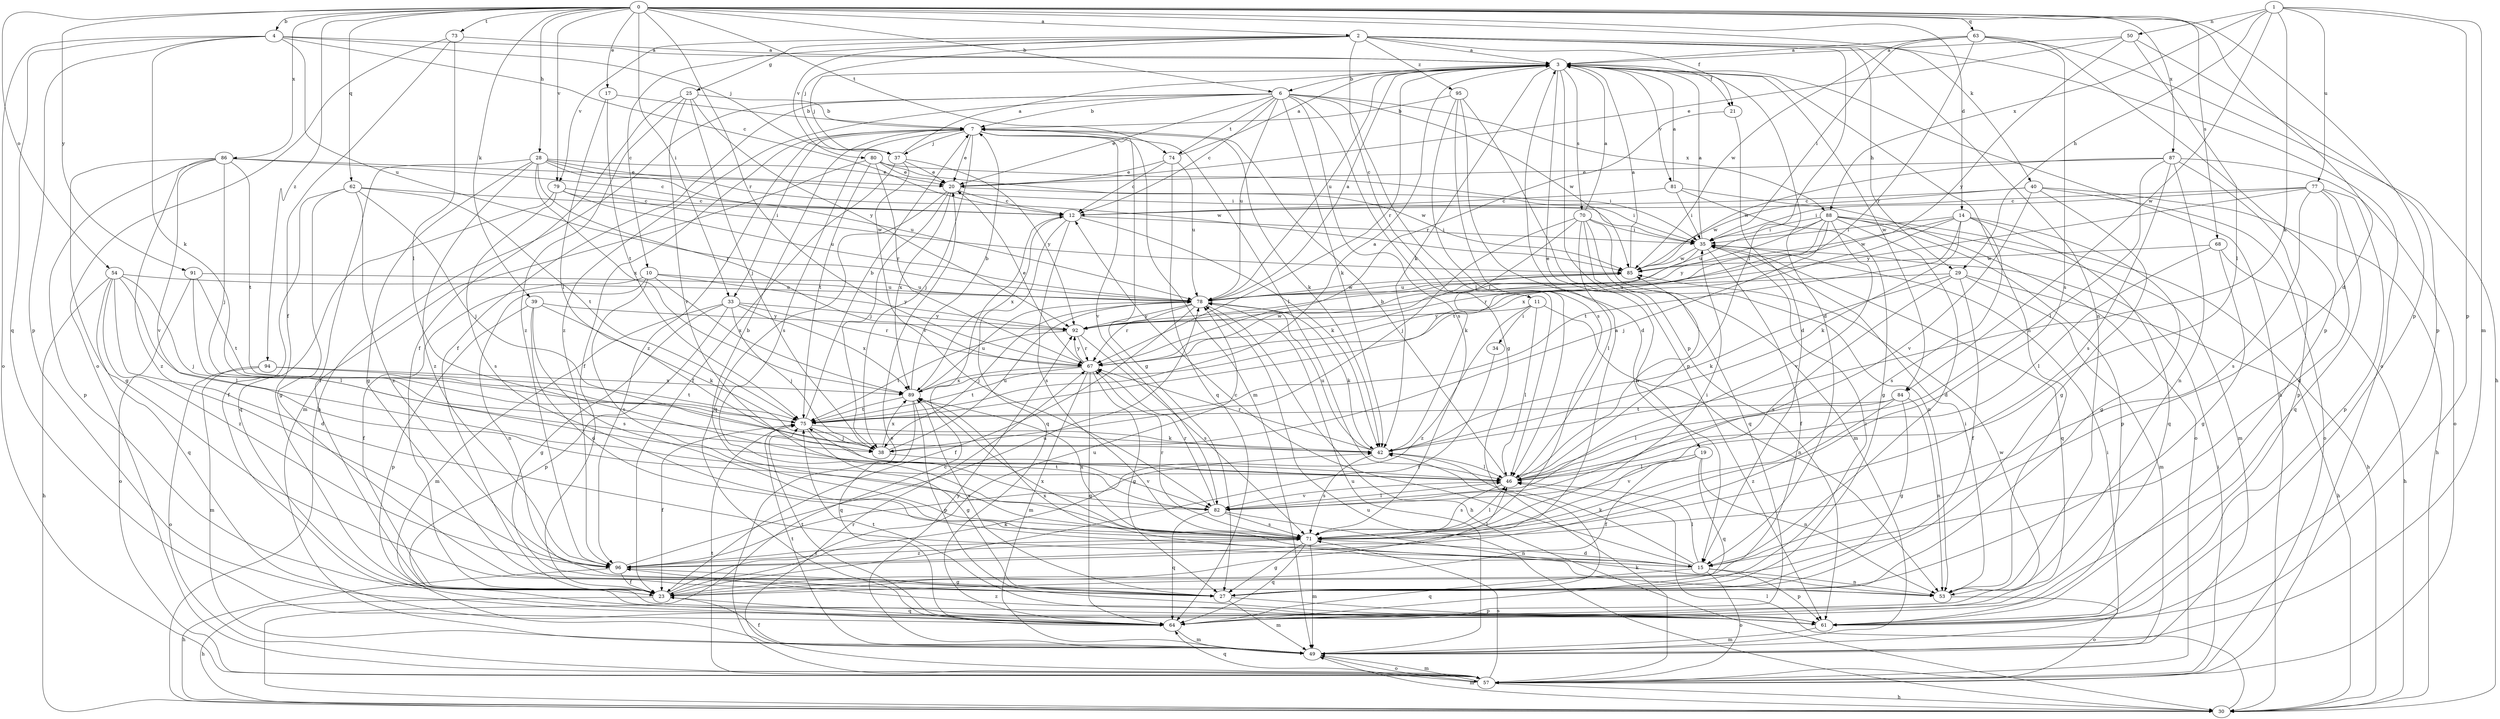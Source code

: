 strict digraph  {
0;
1;
2;
3;
4;
6;
7;
10;
11;
12;
14;
15;
17;
19;
20;
21;
23;
25;
27;
28;
29;
30;
33;
34;
35;
37;
38;
39;
40;
42;
46;
49;
50;
53;
54;
57;
61;
62;
63;
64;
67;
68;
70;
71;
73;
74;
75;
77;
78;
79;
80;
81;
82;
84;
85;
86;
87;
88;
89;
91;
92;
94;
95;
96;
0 -> 2  [label=a];
0 -> 4  [label=b];
0 -> 6  [label=b];
0 -> 14  [label=d];
0 -> 15  [label=d];
0 -> 17  [label=e];
0 -> 28  [label=h];
0 -> 33  [label=i];
0 -> 39  [label=k];
0 -> 40  [label=k];
0 -> 54  [label=o];
0 -> 61  [label=p];
0 -> 62  [label=q];
0 -> 63  [label=q];
0 -> 67  [label=r];
0 -> 68  [label=s];
0 -> 73  [label=t];
0 -> 74  [label=t];
0 -> 79  [label=v];
0 -> 86  [label=x];
0 -> 87  [label=x];
0 -> 91  [label=y];
0 -> 94  [label=z];
1 -> 29  [label=h];
1 -> 42  [label=k];
1 -> 49  [label=m];
1 -> 50  [label=n];
1 -> 61  [label=p];
1 -> 77  [label=u];
1 -> 84  [label=w];
1 -> 88  [label=x];
2 -> 3  [label=a];
2 -> 10  [label=c];
2 -> 11  [label=c];
2 -> 21  [label=f];
2 -> 25  [label=g];
2 -> 29  [label=h];
2 -> 37  [label=j];
2 -> 46  [label=l];
2 -> 53  [label=n];
2 -> 57  [label=o];
2 -> 79  [label=v];
2 -> 80  [label=v];
2 -> 95  [label=z];
3 -> 6  [label=b];
3 -> 15  [label=d];
3 -> 19  [label=e];
3 -> 21  [label=f];
3 -> 30  [label=h];
3 -> 37  [label=j];
3 -> 42  [label=k];
3 -> 53  [label=n];
3 -> 61  [label=p];
3 -> 67  [label=r];
3 -> 70  [label=s];
3 -> 78  [label=u];
3 -> 81  [label=v];
3 -> 84  [label=w];
4 -> 3  [label=a];
4 -> 12  [label=c];
4 -> 37  [label=j];
4 -> 42  [label=k];
4 -> 57  [label=o];
4 -> 61  [label=p];
4 -> 64  [label=q];
4 -> 78  [label=u];
6 -> 7  [label=b];
6 -> 12  [label=c];
6 -> 20  [label=e];
6 -> 23  [label=f];
6 -> 27  [label=g];
6 -> 30  [label=h];
6 -> 42  [label=k];
6 -> 46  [label=l];
6 -> 71  [label=s];
6 -> 74  [label=t];
6 -> 78  [label=u];
6 -> 85  [label=w];
6 -> 88  [label=x];
6 -> 96  [label=z];
7 -> 20  [label=e];
7 -> 23  [label=f];
7 -> 27  [label=g];
7 -> 33  [label=i];
7 -> 37  [label=j];
7 -> 38  [label=j];
7 -> 42  [label=k];
7 -> 46  [label=l];
7 -> 49  [label=m];
7 -> 71  [label=s];
7 -> 82  [label=v];
7 -> 96  [label=z];
10 -> 23  [label=f];
10 -> 53  [label=n];
10 -> 71  [label=s];
10 -> 78  [label=u];
10 -> 89  [label=x];
10 -> 92  [label=y];
11 -> 34  [label=i];
11 -> 46  [label=l];
11 -> 53  [label=n];
11 -> 92  [label=y];
11 -> 96  [label=z];
12 -> 35  [label=i];
12 -> 42  [label=k];
12 -> 64  [label=q];
12 -> 71  [label=s];
12 -> 89  [label=x];
14 -> 27  [label=g];
14 -> 35  [label=i];
14 -> 42  [label=k];
14 -> 64  [label=q];
14 -> 71  [label=s];
14 -> 75  [label=t];
14 -> 85  [label=w];
14 -> 89  [label=x];
15 -> 12  [label=c];
15 -> 42  [label=k];
15 -> 46  [label=l];
15 -> 53  [label=n];
15 -> 57  [label=o];
15 -> 61  [label=p];
15 -> 64  [label=q];
15 -> 89  [label=x];
17 -> 7  [label=b];
17 -> 46  [label=l];
17 -> 75  [label=t];
19 -> 23  [label=f];
19 -> 46  [label=l];
19 -> 53  [label=n];
19 -> 64  [label=q];
19 -> 82  [label=v];
20 -> 12  [label=c];
20 -> 35  [label=i];
20 -> 38  [label=j];
20 -> 64  [label=q];
20 -> 89  [label=x];
21 -> 15  [label=d];
21 -> 67  [label=r];
23 -> 3  [label=a];
23 -> 30  [label=h];
23 -> 42  [label=k];
23 -> 64  [label=q];
23 -> 78  [label=u];
25 -> 7  [label=b];
25 -> 23  [label=f];
25 -> 38  [label=j];
25 -> 82  [label=v];
25 -> 92  [label=y];
25 -> 96  [label=z];
27 -> 35  [label=i];
27 -> 49  [label=m];
27 -> 61  [label=p];
27 -> 89  [label=x];
28 -> 20  [label=e];
28 -> 23  [label=f];
28 -> 27  [label=g];
28 -> 35  [label=i];
28 -> 67  [label=r];
28 -> 78  [label=u];
28 -> 85  [label=w];
28 -> 89  [label=x];
28 -> 96  [label=z];
29 -> 23  [label=f];
29 -> 30  [label=h];
29 -> 42  [label=k];
29 -> 49  [label=m];
29 -> 71  [label=s];
29 -> 78  [label=u];
30 -> 12  [label=c];
30 -> 46  [label=l];
30 -> 49  [label=m];
30 -> 78  [label=u];
33 -> 27  [label=g];
33 -> 38  [label=j];
33 -> 49  [label=m];
33 -> 61  [label=p];
33 -> 67  [label=r];
33 -> 89  [label=x];
33 -> 92  [label=y];
34 -> 23  [label=f];
35 -> 3  [label=a];
35 -> 23  [label=f];
35 -> 64  [label=q];
35 -> 67  [label=r];
35 -> 85  [label=w];
37 -> 3  [label=a];
37 -> 20  [label=e];
37 -> 23  [label=f];
37 -> 82  [label=v];
37 -> 92  [label=y];
38 -> 78  [label=u];
38 -> 82  [label=v];
38 -> 89  [label=x];
39 -> 15  [label=d];
39 -> 42  [label=k];
39 -> 61  [label=p];
39 -> 71  [label=s];
39 -> 92  [label=y];
40 -> 12  [label=c];
40 -> 27  [label=g];
40 -> 30  [label=h];
40 -> 57  [label=o];
40 -> 82  [label=v];
40 -> 85  [label=w];
42 -> 46  [label=l];
42 -> 67  [label=r];
42 -> 71  [label=s];
42 -> 78  [label=u];
46 -> 7  [label=b];
46 -> 71  [label=s];
46 -> 82  [label=v];
46 -> 85  [label=w];
49 -> 23  [label=f];
49 -> 35  [label=i];
49 -> 57  [label=o];
49 -> 75  [label=t];
49 -> 78  [label=u];
49 -> 92  [label=y];
50 -> 3  [label=a];
50 -> 20  [label=e];
50 -> 46  [label=l];
50 -> 61  [label=p];
50 -> 92  [label=y];
53 -> 35  [label=i];
53 -> 57  [label=o];
53 -> 89  [label=x];
54 -> 15  [label=d];
54 -> 30  [label=h];
54 -> 38  [label=j];
54 -> 46  [label=l];
54 -> 64  [label=q];
54 -> 78  [label=u];
54 -> 96  [label=z];
57 -> 20  [label=e];
57 -> 30  [label=h];
57 -> 35  [label=i];
57 -> 42  [label=k];
57 -> 49  [label=m];
57 -> 64  [label=q];
57 -> 67  [label=r];
57 -> 71  [label=s];
57 -> 75  [label=t];
61 -> 49  [label=m];
61 -> 75  [label=t];
61 -> 96  [label=z];
62 -> 12  [label=c];
62 -> 23  [label=f];
62 -> 27  [label=g];
62 -> 38  [label=j];
62 -> 75  [label=t];
62 -> 96  [label=z];
63 -> 3  [label=a];
63 -> 30  [label=h];
63 -> 35  [label=i];
63 -> 61  [label=p];
63 -> 67  [label=r];
63 -> 71  [label=s];
63 -> 85  [label=w];
64 -> 49  [label=m];
64 -> 75  [label=t];
64 -> 85  [label=w];
67 -> 20  [label=e];
67 -> 27  [label=g];
67 -> 49  [label=m];
67 -> 64  [label=q];
67 -> 75  [label=t];
67 -> 85  [label=w];
67 -> 89  [label=x];
67 -> 92  [label=y];
68 -> 27  [label=g];
68 -> 30  [label=h];
68 -> 46  [label=l];
68 -> 85  [label=w];
70 -> 3  [label=a];
70 -> 35  [label=i];
70 -> 38  [label=j];
70 -> 42  [label=k];
70 -> 46  [label=l];
70 -> 49  [label=m];
70 -> 53  [label=n];
70 -> 64  [label=q];
71 -> 7  [label=b];
71 -> 15  [label=d];
71 -> 27  [label=g];
71 -> 35  [label=i];
71 -> 46  [label=l];
71 -> 49  [label=m];
71 -> 64  [label=q];
71 -> 67  [label=r];
71 -> 89  [label=x];
71 -> 96  [label=z];
73 -> 3  [label=a];
73 -> 23  [label=f];
73 -> 46  [label=l];
73 -> 57  [label=o];
74 -> 3  [label=a];
74 -> 12  [label=c];
74 -> 20  [label=e];
74 -> 64  [label=q];
74 -> 78  [label=u];
75 -> 3  [label=a];
75 -> 7  [label=b];
75 -> 23  [label=f];
75 -> 27  [label=g];
75 -> 38  [label=j];
75 -> 42  [label=k];
77 -> 12  [label=c];
77 -> 15  [label=d];
77 -> 35  [label=i];
77 -> 61  [label=p];
77 -> 64  [label=q];
77 -> 71  [label=s];
77 -> 92  [label=y];
78 -> 3  [label=a];
78 -> 23  [label=f];
78 -> 30  [label=h];
78 -> 38  [label=j];
78 -> 42  [label=k];
78 -> 67  [label=r];
78 -> 85  [label=w];
78 -> 92  [label=y];
79 -> 12  [label=c];
79 -> 64  [label=q];
79 -> 71  [label=s];
79 -> 78  [label=u];
79 -> 85  [label=w];
80 -> 20  [label=e];
80 -> 35  [label=i];
80 -> 49  [label=m];
80 -> 67  [label=r];
80 -> 75  [label=t];
80 -> 85  [label=w];
81 -> 3  [label=a];
81 -> 12  [label=c];
81 -> 27  [label=g];
81 -> 35  [label=i];
81 -> 57  [label=o];
82 -> 46  [label=l];
82 -> 53  [label=n];
82 -> 64  [label=q];
82 -> 67  [label=r];
82 -> 71  [label=s];
82 -> 75  [label=t];
84 -> 27  [label=g];
84 -> 46  [label=l];
84 -> 53  [label=n];
84 -> 75  [label=t];
84 -> 96  [label=z];
85 -> 3  [label=a];
85 -> 78  [label=u];
86 -> 12  [label=c];
86 -> 20  [label=e];
86 -> 27  [label=g];
86 -> 38  [label=j];
86 -> 61  [label=p];
86 -> 75  [label=t];
86 -> 82  [label=v];
86 -> 96  [label=z];
87 -> 20  [label=e];
87 -> 46  [label=l];
87 -> 53  [label=n];
87 -> 57  [label=o];
87 -> 61  [label=p];
87 -> 71  [label=s];
87 -> 85  [label=w];
88 -> 15  [label=d];
88 -> 30  [label=h];
88 -> 35  [label=i];
88 -> 38  [label=j];
88 -> 49  [label=m];
88 -> 61  [label=p];
88 -> 75  [label=t];
88 -> 78  [label=u];
88 -> 82  [label=v];
88 -> 92  [label=y];
89 -> 7  [label=b];
89 -> 61  [label=p];
89 -> 64  [label=q];
89 -> 75  [label=t];
89 -> 78  [label=u];
91 -> 46  [label=l];
91 -> 57  [label=o];
91 -> 75  [label=t];
91 -> 78  [label=u];
92 -> 67  [label=r];
92 -> 71  [label=s];
92 -> 75  [label=t];
94 -> 49  [label=m];
94 -> 57  [label=o];
94 -> 75  [label=t];
94 -> 89  [label=x];
95 -> 7  [label=b];
95 -> 15  [label=d];
95 -> 46  [label=l];
95 -> 61  [label=p];
95 -> 71  [label=s];
96 -> 23  [label=f];
96 -> 27  [label=g];
96 -> 30  [label=h];
96 -> 46  [label=l];
96 -> 71  [label=s];
96 -> 78  [label=u];
}
